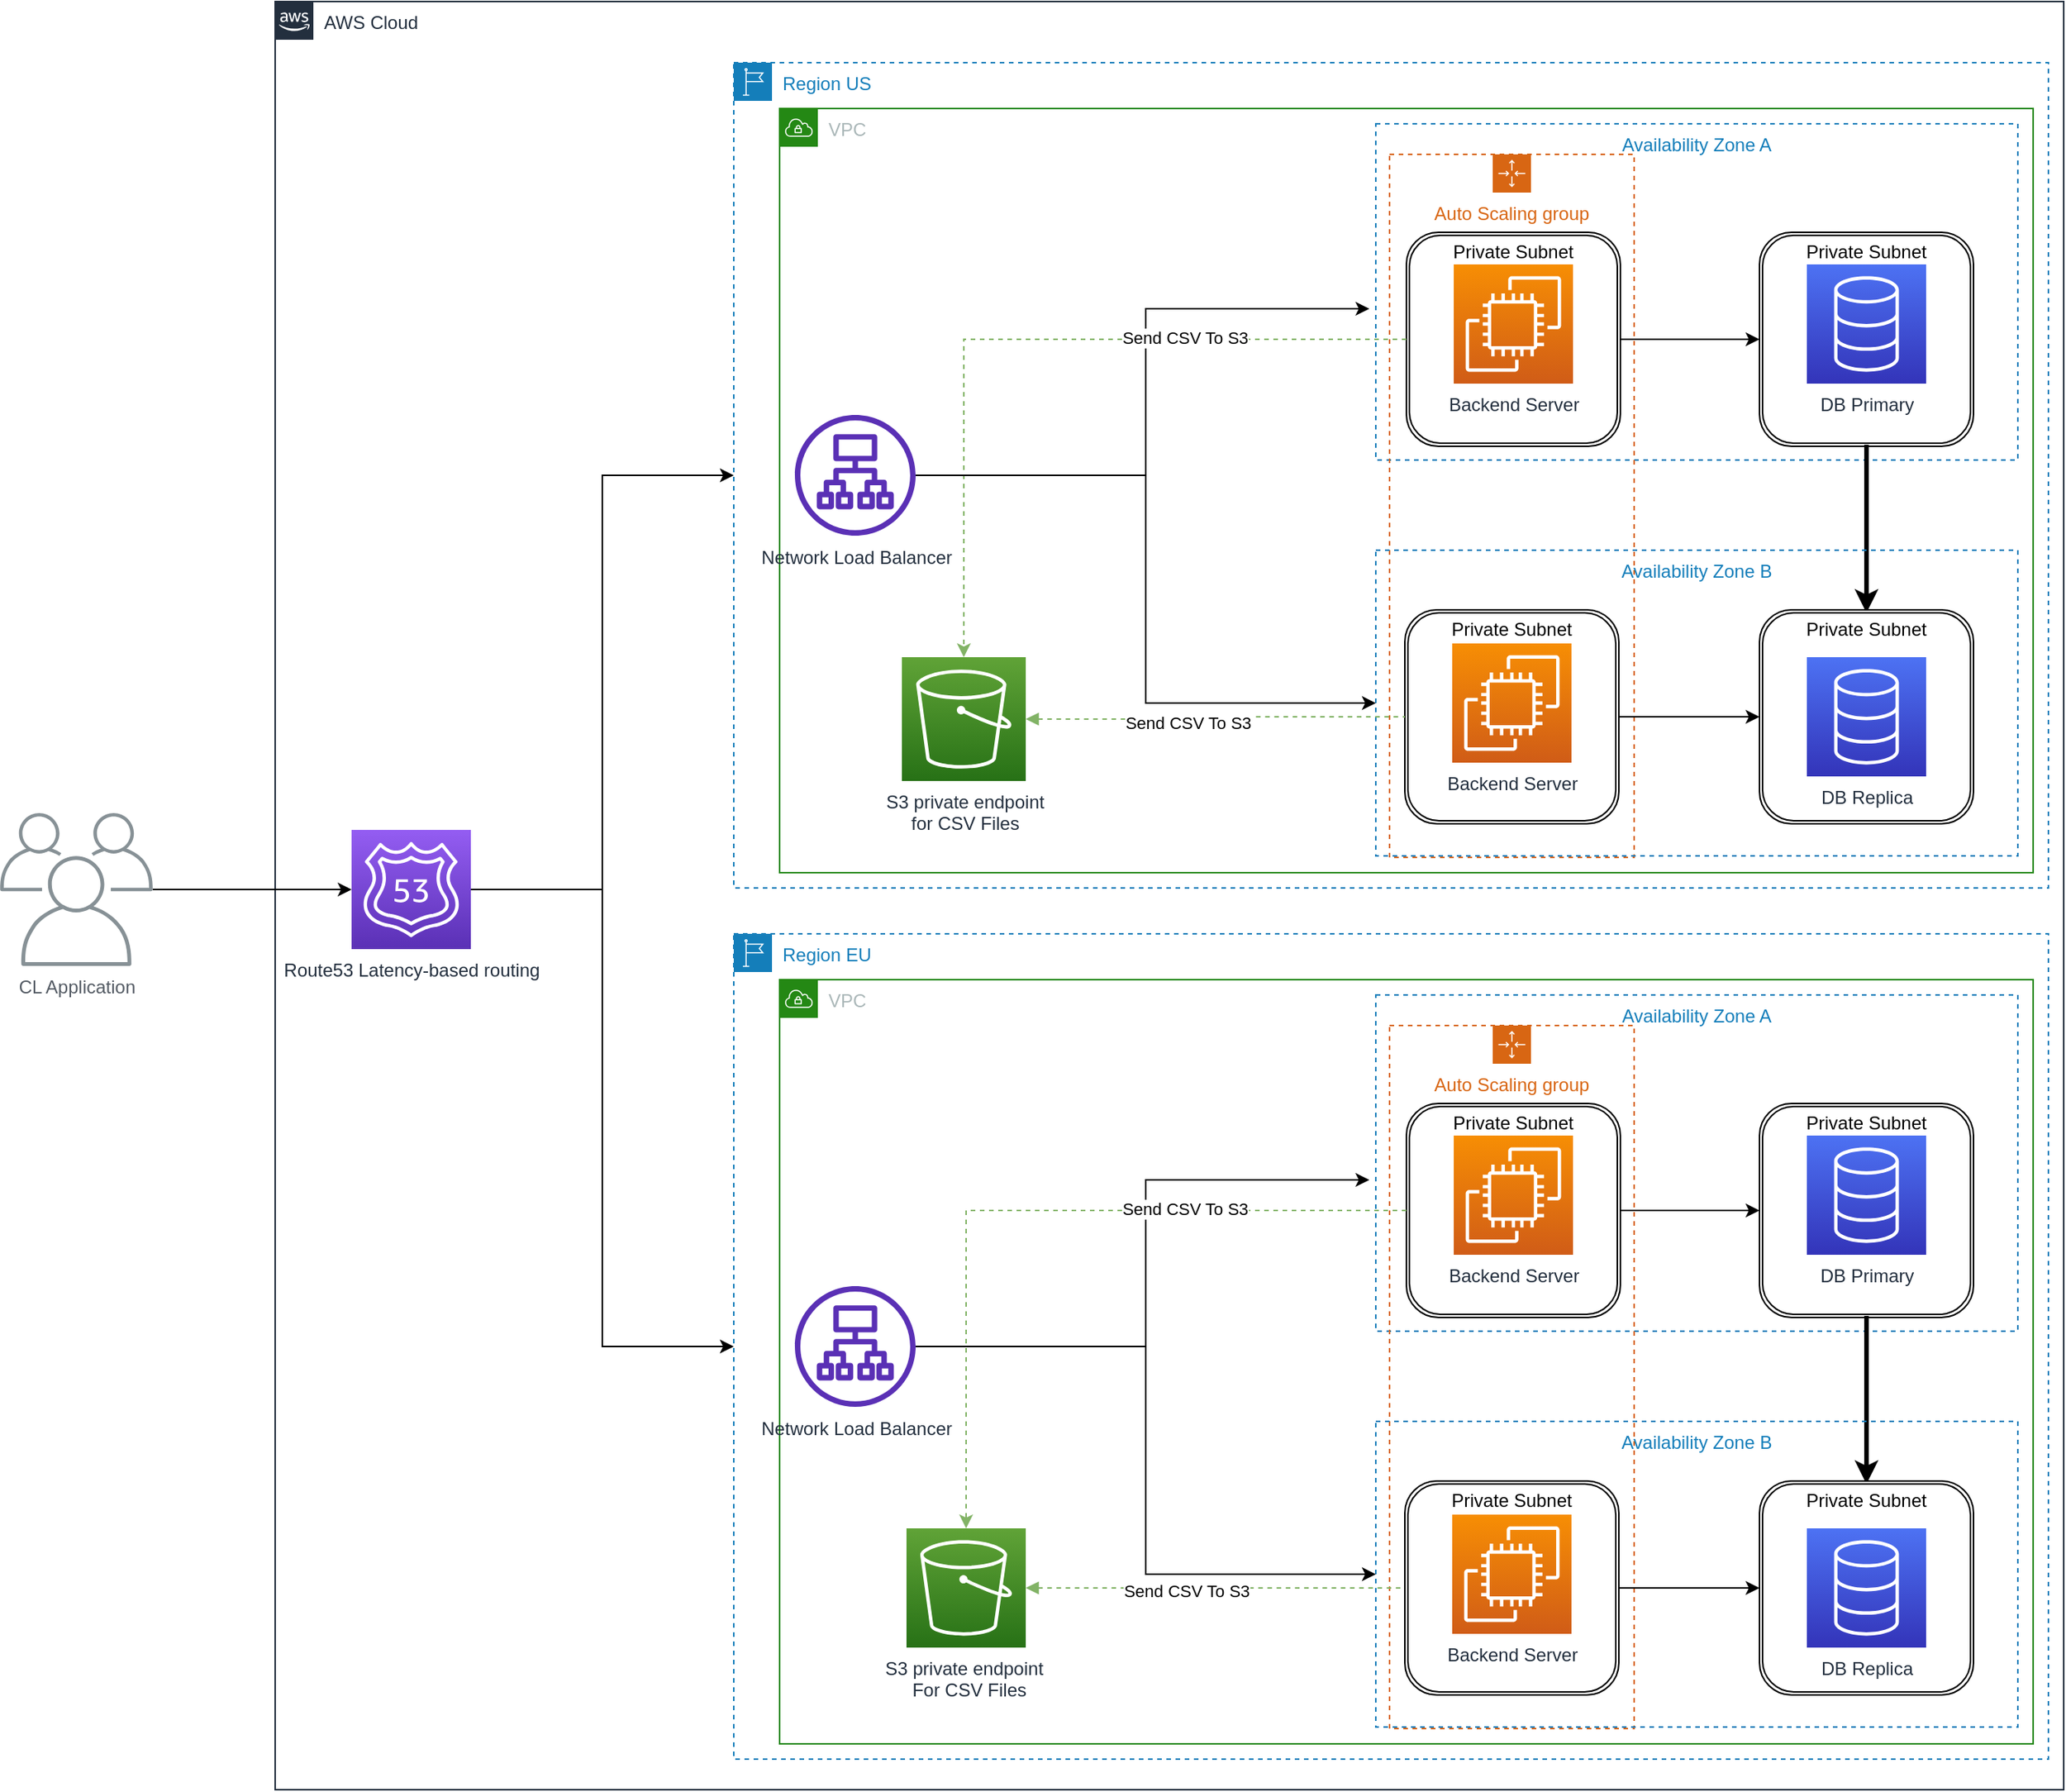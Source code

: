 <mxfile version="14.7.0" type="github">
  <diagram id="Ht1M8jgEwFfnCIfOTk4-" name="Page-1">
    <mxGraphModel dx="2591" dy="1628" grid="1" gridSize="10" guides="1" tooltips="1" connect="1" arrows="1" fold="1" page="1" pageScale="1" pageWidth="1169" pageHeight="827" math="0" shadow="0">
      <root>
        <mxCell id="0" />
        <mxCell id="1" parent="0" />
        <mxCell id="5RreerCTp-6EjilqXyiR-72" value="AWS Cloud" style="points=[[0,0],[0.25,0],[0.5,0],[0.75,0],[1,0],[1,0.25],[1,0.5],[1,0.75],[1,1],[0.75,1],[0.5,1],[0.25,1],[0,1],[0,0.75],[0,0.5],[0,0.25]];outlineConnect=0;gradientColor=none;html=1;whiteSpace=wrap;fontSize=12;fontStyle=0;shape=mxgraph.aws4.group;grIcon=mxgraph.aws4.group_aws_cloud_alt;strokeColor=#232F3E;fillColor=none;verticalAlign=top;align=left;spacingLeft=30;fontColor=#232F3E;dashed=0;" vertex="1" parent="1">
          <mxGeometry x="-10" y="-240" width="1170" height="1170" as="geometry" />
        </mxCell>
        <mxCell id="C6d5AcQ0R9dKY7qDEF7f-19" value="Region US" style="points=[[0,0],[0.25,0],[0.5,0],[0.75,0],[1,0],[1,0.25],[1,0.5],[1,0.75],[1,1],[0.75,1],[0.5,1],[0.25,1],[0,1],[0,0.75],[0,0.5],[0,0.25]];outlineConnect=0;gradientColor=none;html=1;whiteSpace=wrap;fontSize=12;fontStyle=0;shape=mxgraph.aws4.group;grIcon=mxgraph.aws4.group_region;strokeColor=#147EBA;fillColor=none;verticalAlign=top;align=left;spacingLeft=30;fontColor=#147EBA;dashed=1;" vertex="1" parent="1">
          <mxGeometry x="290" y="-200" width="860" height="540" as="geometry" />
        </mxCell>
        <mxCell id="C6d5AcQ0R9dKY7qDEF7f-17" value="VPC" style="points=[[0,0],[0.25,0],[0.5,0],[0.75,0],[1,0],[1,0.25],[1,0.5],[1,0.75],[1,1],[0.75,1],[0.5,1],[0.25,1],[0,1],[0,0.75],[0,0.5],[0,0.25]];outlineConnect=0;gradientColor=none;html=1;whiteSpace=wrap;fontSize=12;fontStyle=0;shape=mxgraph.aws4.group;grIcon=mxgraph.aws4.group_vpc;strokeColor=#248814;fillColor=none;verticalAlign=top;align=left;spacingLeft=30;fontColor=#AAB7B8;dashed=0;" vertex="1" parent="1">
          <mxGeometry x="320" y="-170" width="820" height="500" as="geometry" />
        </mxCell>
        <mxCell id="C6d5AcQ0R9dKY7qDEF7f-21" value="Availability Zone A" style="fillColor=none;strokeColor=#147EBA;dashed=1;verticalAlign=top;fontStyle=0;fontColor=#147EBA;" vertex="1" parent="1">
          <mxGeometry x="710" y="-160" width="420" height="220" as="geometry" />
        </mxCell>
        <mxCell id="5RreerCTp-6EjilqXyiR-7" value="Auto Scaling group" style="points=[[0,0],[0.25,0],[0.5,0],[0.75,0],[1,0],[1,0.25],[1,0.5],[1,0.75],[1,1],[0.75,1],[0.5,1],[0.25,1],[0,1],[0,0.75],[0,0.5],[0,0.25]];outlineConnect=0;gradientColor=none;html=1;whiteSpace=wrap;fontSize=12;fontStyle=0;shape=mxgraph.aws4.groupCenter;grIcon=mxgraph.aws4.group_auto_scaling_group;grStroke=1;strokeColor=#D86613;fillColor=none;verticalAlign=top;align=center;fontColor=#D86613;dashed=1;spacingTop=25;" vertex="1" parent="1">
          <mxGeometry x="719" y="-140" width="160" height="460" as="geometry" />
        </mxCell>
        <mxCell id="5RreerCTp-6EjilqXyiR-69" style="edgeStyle=orthogonalEdgeStyle;rounded=0;sketch=0;jumpStyle=none;orthogonalLoop=1;jettySize=auto;html=1;shadow=0;strokeColor=#000000;strokeWidth=1;" edge="1" parent="1" source="C6d5AcQ0R9dKY7qDEF7f-2" target="C6d5AcQ0R9dKY7qDEF7f-19">
          <mxGeometry relative="1" as="geometry" />
        </mxCell>
        <mxCell id="5RreerCTp-6EjilqXyiR-70" style="edgeStyle=orthogonalEdgeStyle;rounded=0;sketch=0;jumpStyle=none;orthogonalLoop=1;jettySize=auto;html=1;shadow=0;strokeColor=#000000;strokeWidth=1;" edge="1" parent="1" source="C6d5AcQ0R9dKY7qDEF7f-2" target="5RreerCTp-6EjilqXyiR-41">
          <mxGeometry relative="1" as="geometry" />
        </mxCell>
        <mxCell id="C6d5AcQ0R9dKY7qDEF7f-2" value="Route53 Latency-based routing" style="points=[[0,0,0],[0.25,0,0],[0.5,0,0],[0.75,0,0],[1,0,0],[0,1,0],[0.25,1,0],[0.5,1,0],[0.75,1,0],[1,1,0],[0,0.25,0],[0,0.5,0],[0,0.75,0],[1,0.25,0],[1,0.5,0],[1,0.75,0]];outlineConnect=0;fontColor=#232F3E;gradientColor=#945DF2;gradientDirection=north;fillColor=#5A30B5;strokeColor=#ffffff;dashed=0;verticalLabelPosition=bottom;verticalAlign=top;align=center;html=1;fontSize=12;fontStyle=0;aspect=fixed;shape=mxgraph.aws4.resourceIcon;resIcon=mxgraph.aws4.route_53;" vertex="1" parent="1">
          <mxGeometry x="40" y="302" width="78" height="78" as="geometry" />
        </mxCell>
        <mxCell id="5RreerCTp-6EjilqXyiR-32" value="" style="edgeStyle=orthogonalEdgeStyle;rounded=0;orthogonalLoop=1;jettySize=auto;html=1;entryX=-0.01;entryY=0.55;entryDx=0;entryDy=0;entryPerimeter=0;" edge="1" parent="1" source="C6d5AcQ0R9dKY7qDEF7f-6" target="C6d5AcQ0R9dKY7qDEF7f-21">
          <mxGeometry relative="1" as="geometry" />
        </mxCell>
        <mxCell id="C6d5AcQ0R9dKY7qDEF7f-6" value="Network Load Balancer" style="outlineConnect=0;fontColor=#232F3E;gradientColor=none;fillColor=#5A30B5;strokeColor=none;dashed=0;verticalLabelPosition=bottom;verticalAlign=top;align=center;html=1;fontSize=12;fontStyle=0;aspect=fixed;pointerEvents=1;shape=mxgraph.aws4.application_load_balancer;" vertex="1" parent="1">
          <mxGeometry x="330" y="30.5" width="79" height="79" as="geometry" />
        </mxCell>
        <mxCell id="5RreerCTp-6EjilqXyiR-71" style="edgeStyle=orthogonalEdgeStyle;rounded=0;sketch=0;jumpStyle=none;orthogonalLoop=1;jettySize=auto;html=1;shadow=0;strokeColor=#000000;strokeWidth=1;" edge="1" parent="1" source="C6d5AcQ0R9dKY7qDEF7f-12" target="C6d5AcQ0R9dKY7qDEF7f-2">
          <mxGeometry relative="1" as="geometry" />
        </mxCell>
        <mxCell id="C6d5AcQ0R9dKY7qDEF7f-12" value="CL Application" style="outlineConnect=0;gradientColor=none;fontColor=#545B64;strokeColor=none;fillColor=#879196;dashed=0;verticalLabelPosition=bottom;verticalAlign=top;align=center;html=1;fontSize=12;fontStyle=0;aspect=fixed;shape=mxgraph.aws4.illustration_users;pointerEvents=1" vertex="1" parent="1">
          <mxGeometry x="-190" y="291" width="100" height="100" as="geometry" />
        </mxCell>
        <mxCell id="5RreerCTp-6EjilqXyiR-23" value="" style="edgeStyle=orthogonalEdgeStyle;rounded=0;orthogonalLoop=1;jettySize=auto;html=1;" edge="1" parent="1" source="5RreerCTp-6EjilqXyiR-3" target="5RreerCTp-6EjilqXyiR-4">
          <mxGeometry relative="1" as="geometry" />
        </mxCell>
        <mxCell id="5RreerCTp-6EjilqXyiR-3" value="Private Subnet&lt;br&gt;&lt;br&gt;&lt;br&gt;&lt;br&gt;&lt;br&gt;&lt;br&gt;&lt;br&gt;&lt;br&gt;&lt;br&gt;" style="shape=ext;double=1;rounded=1;whiteSpace=wrap;html=1;direction=south;" vertex="1" parent="1">
          <mxGeometry x="730" y="-89" width="140" height="140" as="geometry" />
        </mxCell>
        <mxCell id="5RreerCTp-6EjilqXyiR-4" value="Private Subnet&lt;br&gt;&lt;br&gt;&lt;br&gt;&lt;br&gt;&lt;br&gt;&lt;br&gt;&lt;br&gt;&lt;br&gt;&lt;br&gt;" style="shape=ext;double=1;rounded=1;whiteSpace=wrap;html=1;direction=south;" vertex="1" parent="1">
          <mxGeometry x="961" y="-89" width="140" height="140" as="geometry" />
        </mxCell>
        <mxCell id="5RreerCTp-6EjilqXyiR-5" value="Backend Server" style="points=[[0,0,0],[0.25,0,0],[0.5,0,0],[0.75,0,0],[1,0,0],[0,1,0],[0.25,1,0],[0.5,1,0],[0.75,1,0],[1,1,0],[0,0.25,0],[0,0.5,0],[0,0.75,0],[1,0.25,0],[1,0.5,0],[1,0.75,0]];outlineConnect=0;fontColor=#232F3E;gradientColor=#F78E04;gradientDirection=north;fillColor=#D05C17;strokeColor=#ffffff;dashed=0;verticalLabelPosition=bottom;verticalAlign=top;align=center;html=1;fontSize=12;fontStyle=0;aspect=fixed;shape=mxgraph.aws4.resourceIcon;resIcon=mxgraph.aws4.ec2;" vertex="1" parent="1">
          <mxGeometry x="761" y="-68" width="78" height="78" as="geometry" />
        </mxCell>
        <mxCell id="5RreerCTp-6EjilqXyiR-37" value="" style="edgeStyle=orthogonalEdgeStyle;rounded=0;orthogonalLoop=1;jettySize=auto;html=1;strokeWidth=3;" edge="1" parent="1">
          <mxGeometry relative="1" as="geometry">
            <mxPoint x="1031" y="50" as="sourcePoint" />
            <mxPoint x="1031" y="160" as="targetPoint" />
          </mxGeometry>
        </mxCell>
        <mxCell id="5RreerCTp-6EjilqXyiR-8" value="DB Primary" style="points=[[0,0,0],[0.25,0,0],[0.5,0,0],[0.75,0,0],[1,0,0],[0,1,0],[0.25,1,0],[0.5,1,0],[0.75,1,0],[1,1,0],[0,0.25,0],[0,0.5,0],[0,0.75,0],[1,0.25,0],[1,0.5,0],[1,0.75,0]];outlineConnect=0;fontColor=#232F3E;gradientColor=#4D72F3;gradientDirection=north;fillColor=#3334B9;strokeColor=#ffffff;dashed=0;verticalLabelPosition=bottom;verticalAlign=top;align=center;html=1;fontSize=12;fontStyle=0;aspect=fixed;shape=mxgraph.aws4.resourceIcon;resIcon=mxgraph.aws4.database;" vertex="1" parent="1">
          <mxGeometry x="992" y="-68" width="78" height="78" as="geometry" />
        </mxCell>
        <mxCell id="5RreerCTp-6EjilqXyiR-12" value="Availability Zone B" style="fillColor=none;strokeColor=#147EBA;dashed=1;verticalAlign=top;fontStyle=0;fontColor=#147EBA;" vertex="1" parent="1">
          <mxGeometry x="710" y="119" width="420" height="200" as="geometry" />
        </mxCell>
        <mxCell id="5RreerCTp-6EjilqXyiR-17" value="Private Subnet&lt;br&gt;&lt;br&gt;&lt;br&gt;&lt;br&gt;&lt;br&gt;&lt;br&gt;&lt;br&gt;&lt;br&gt;&lt;br&gt;" style="shape=ext;double=1;rounded=1;whiteSpace=wrap;html=1;direction=south;" vertex="1" parent="1">
          <mxGeometry x="961" y="158" width="140" height="140" as="geometry" />
        </mxCell>
        <mxCell id="5RreerCTp-6EjilqXyiR-18" value="DB Replica" style="points=[[0,0,0],[0.25,0,0],[0.5,0,0],[0.75,0,0],[1,0,0],[0,1,0],[0.25,1,0],[0.5,1,0],[0.75,1,0],[1,1,0],[0,0.25,0],[0,0.5,0],[0,0.75,0],[1,0.25,0],[1,0.5,0],[1,0.75,0]];outlineConnect=0;fontColor=#232F3E;gradientColor=#4D72F3;gradientDirection=north;fillColor=#3334B9;strokeColor=#ffffff;dashed=0;verticalLabelPosition=bottom;verticalAlign=top;align=center;html=1;fontSize=12;fontStyle=0;aspect=fixed;shape=mxgraph.aws4.resourceIcon;resIcon=mxgraph.aws4.database;" vertex="1" parent="1">
          <mxGeometry x="992" y="189" width="78" height="78" as="geometry" />
        </mxCell>
        <mxCell id="5RreerCTp-6EjilqXyiR-24" value="" style="edgeStyle=orthogonalEdgeStyle;rounded=0;orthogonalLoop=1;jettySize=auto;html=1;" edge="1" parent="1" source="5RreerCTp-6EjilqXyiR-19" target="5RreerCTp-6EjilqXyiR-17">
          <mxGeometry relative="1" as="geometry" />
        </mxCell>
        <mxCell id="5RreerCTp-6EjilqXyiR-19" value="Private Subnet&lt;br&gt;&lt;br&gt;&lt;br&gt;&lt;br&gt;&lt;br&gt;&lt;br&gt;&lt;br&gt;&lt;br&gt;&lt;br&gt;" style="shape=ext;double=1;rounded=1;whiteSpace=wrap;html=1;direction=south;" vertex="1" parent="1">
          <mxGeometry x="729" y="158" width="140" height="140" as="geometry" />
        </mxCell>
        <mxCell id="5RreerCTp-6EjilqXyiR-20" value="Backend Server" style="points=[[0,0,0],[0.25,0,0],[0.5,0,0],[0.75,0,0],[1,0,0],[0,1,0],[0.25,1,0],[0.5,1,0],[0.75,1,0],[1,1,0],[0,0.25,0],[0,0.5,0],[0,0.75,0],[1,0.25,0],[1,0.5,0],[1,0.75,0]];outlineConnect=0;fontColor=#232F3E;gradientColor=#F78E04;gradientDirection=north;fillColor=#D05C17;strokeColor=#ffffff;dashed=0;verticalLabelPosition=bottom;verticalAlign=top;align=center;html=1;fontSize=12;fontStyle=0;aspect=fixed;shape=mxgraph.aws4.resourceIcon;resIcon=mxgraph.aws4.ec2;" vertex="1" parent="1">
          <mxGeometry x="760" y="180" width="78" height="78" as="geometry" />
        </mxCell>
        <mxCell id="5RreerCTp-6EjilqXyiR-21" value="S3 private endpoint &lt;br&gt;for CSV Files" style="points=[[0,0,0],[0.25,0,0],[0.5,0,0],[0.75,0,0],[1,0,0],[0,1,0],[0.25,1,0],[0.5,1,0],[0.75,1,0],[1,1,0],[0,0.25,0],[0,0.5,0],[0,0.75,0],[1,0.25,0],[1,0.5,0],[1,0.75,0]];outlineConnect=0;fontColor=#232F3E;gradientColor=#60A337;gradientDirection=north;fillColor=#277116;strokeColor=#ffffff;dashed=0;verticalLabelPosition=bottom;verticalAlign=top;align=center;html=1;fontSize=12;fontStyle=0;aspect=fixed;shape=mxgraph.aws4.resourceIcon;resIcon=mxgraph.aws4.s3;" vertex="1" parent="1">
          <mxGeometry x="400" y="189" width="81" height="81" as="geometry" />
        </mxCell>
        <mxCell id="5RreerCTp-6EjilqXyiR-26" value="" style="edgeStyle=orthogonalEdgeStyle;html=1;endArrow=none;elbow=vertical;startArrow=block;startFill=1;strokeColor=#82b366;rounded=0;entryX=0.5;entryY=1;entryDx=0;entryDy=0;exitX=1;exitY=0.5;exitDx=0;exitDy=0;exitPerimeter=0;dashed=1;fillColor=#d5e8d4;" edge="1" parent="1" source="5RreerCTp-6EjilqXyiR-21" target="5RreerCTp-6EjilqXyiR-19">
          <mxGeometry width="100" relative="1" as="geometry">
            <mxPoint x="630" y="230" as="sourcePoint" />
            <mxPoint x="630" y="100" as="targetPoint" />
          </mxGeometry>
        </mxCell>
        <mxCell id="5RreerCTp-6EjilqXyiR-40" value="Send CSV To S3" style="edgeLabel;html=1;align=center;verticalAlign=middle;resizable=0;points=[];" vertex="1" connectable="0" parent="5RreerCTp-6EjilqXyiR-26">
          <mxGeometry x="-0.153" y="-2" relative="1" as="geometry">
            <mxPoint as="offset" />
          </mxGeometry>
        </mxCell>
        <mxCell id="5RreerCTp-6EjilqXyiR-29" value="" style="edgeStyle=segmentEdgeStyle;endArrow=classic;html=1;exitX=0.5;exitY=1;exitDx=0;exitDy=0;entryX=0.5;entryY=0;entryDx=0;entryDy=0;entryPerimeter=0;jumpStyle=none;shadow=0;sketch=0;rounded=0;strokeColor=#82b366;fillColor=#d5e8d4;dashed=1;" edge="1" parent="1" source="5RreerCTp-6EjilqXyiR-3" target="5RreerCTp-6EjilqXyiR-21">
          <mxGeometry width="50" height="50" relative="1" as="geometry">
            <mxPoint x="530" y="20" as="sourcePoint" />
            <mxPoint x="580" y="-30" as="targetPoint" />
          </mxGeometry>
        </mxCell>
        <mxCell id="5RreerCTp-6EjilqXyiR-39" value="Send CSV To S3" style="edgeLabel;html=1;align=center;verticalAlign=middle;resizable=0;points=[];" vertex="1" connectable="0" parent="5RreerCTp-6EjilqXyiR-29">
          <mxGeometry x="-0.415" y="-1" relative="1" as="geometry">
            <mxPoint as="offset" />
          </mxGeometry>
        </mxCell>
        <mxCell id="5RreerCTp-6EjilqXyiR-33" value="" style="edgeStyle=orthogonalEdgeStyle;rounded=0;orthogonalLoop=1;jettySize=auto;html=1;entryX=0;entryY=0.5;entryDx=0;entryDy=0;" edge="1" parent="1" source="C6d5AcQ0R9dKY7qDEF7f-6" target="5RreerCTp-6EjilqXyiR-12">
          <mxGeometry relative="1" as="geometry">
            <mxPoint x="630.599" y="267" as="sourcePoint" />
            <mxPoint x="687.4" y="147.5" as="targetPoint" />
          </mxGeometry>
        </mxCell>
        <mxCell id="5RreerCTp-6EjilqXyiR-41" value="Region EU" style="points=[[0,0],[0.25,0],[0.5,0],[0.75,0],[1,0],[1,0.25],[1,0.5],[1,0.75],[1,1],[0.75,1],[0.5,1],[0.25,1],[0,1],[0,0.75],[0,0.5],[0,0.25]];outlineConnect=0;gradientColor=none;html=1;whiteSpace=wrap;fontSize=12;fontStyle=0;shape=mxgraph.aws4.group;grIcon=mxgraph.aws4.group_region;strokeColor=#147EBA;fillColor=none;verticalAlign=top;align=left;spacingLeft=30;fontColor=#147EBA;dashed=1;" vertex="1" parent="1">
          <mxGeometry x="290" y="370" width="860" height="540" as="geometry" />
        </mxCell>
        <mxCell id="5RreerCTp-6EjilqXyiR-42" value="VPC" style="points=[[0,0],[0.25,0],[0.5,0],[0.75,0],[1,0],[1,0.25],[1,0.5],[1,0.75],[1,1],[0.75,1],[0.5,1],[0.25,1],[0,1],[0,0.75],[0,0.5],[0,0.25]];outlineConnect=0;gradientColor=none;html=1;whiteSpace=wrap;fontSize=12;fontStyle=0;shape=mxgraph.aws4.group;grIcon=mxgraph.aws4.group_vpc;strokeColor=#248814;fillColor=none;verticalAlign=top;align=left;spacingLeft=30;fontColor=#AAB7B8;dashed=0;" vertex="1" parent="1">
          <mxGeometry x="320" y="400" width="820" height="500" as="geometry" />
        </mxCell>
        <mxCell id="5RreerCTp-6EjilqXyiR-43" value="Availability Zone A" style="fillColor=none;strokeColor=#147EBA;dashed=1;verticalAlign=top;fontStyle=0;fontColor=#147EBA;" vertex="1" parent="1">
          <mxGeometry x="710" y="410" width="420" height="220" as="geometry" />
        </mxCell>
        <mxCell id="5RreerCTp-6EjilqXyiR-44" value="Auto Scaling group" style="points=[[0,0],[0.25,0],[0.5,0],[0.75,0],[1,0],[1,0.25],[1,0.5],[1,0.75],[1,1],[0.75,1],[0.5,1],[0.25,1],[0,1],[0,0.75],[0,0.5],[0,0.25]];outlineConnect=0;gradientColor=none;html=1;whiteSpace=wrap;fontSize=12;fontStyle=0;shape=mxgraph.aws4.groupCenter;grIcon=mxgraph.aws4.group_auto_scaling_group;grStroke=1;strokeColor=#D86613;fillColor=none;verticalAlign=top;align=center;fontColor=#D86613;dashed=1;spacingTop=25;" vertex="1" parent="1">
          <mxGeometry x="719" y="430" width="160" height="460" as="geometry" />
        </mxCell>
        <mxCell id="5RreerCTp-6EjilqXyiR-45" value="" style="edgeStyle=orthogonalEdgeStyle;rounded=0;orthogonalLoop=1;jettySize=auto;html=1;entryX=-0.01;entryY=0.55;entryDx=0;entryDy=0;entryPerimeter=0;" edge="1" parent="1" source="5RreerCTp-6EjilqXyiR-46" target="5RreerCTp-6EjilqXyiR-43">
          <mxGeometry relative="1" as="geometry" />
        </mxCell>
        <mxCell id="5RreerCTp-6EjilqXyiR-46" value="Network Load Balancer" style="outlineConnect=0;fontColor=#232F3E;gradientColor=none;fillColor=#5A30B5;strokeColor=none;dashed=0;verticalLabelPosition=bottom;verticalAlign=top;align=center;html=1;fontSize=12;fontStyle=0;aspect=fixed;pointerEvents=1;shape=mxgraph.aws4.application_load_balancer;" vertex="1" parent="1">
          <mxGeometry x="330" y="600.5" width="79" height="79" as="geometry" />
        </mxCell>
        <mxCell id="5RreerCTp-6EjilqXyiR-47" value="" style="edgeStyle=orthogonalEdgeStyle;rounded=0;orthogonalLoop=1;jettySize=auto;html=1;" edge="1" parent="1" source="5RreerCTp-6EjilqXyiR-48" target="5RreerCTp-6EjilqXyiR-49">
          <mxGeometry relative="1" as="geometry" />
        </mxCell>
        <mxCell id="5RreerCTp-6EjilqXyiR-48" value="Private Subnet&lt;br&gt;&lt;br&gt;&lt;br&gt;&lt;br&gt;&lt;br&gt;&lt;br&gt;&lt;br&gt;&lt;br&gt;&lt;br&gt;" style="shape=ext;double=1;rounded=1;whiteSpace=wrap;html=1;direction=south;" vertex="1" parent="1">
          <mxGeometry x="730" y="481" width="140" height="140" as="geometry" />
        </mxCell>
        <mxCell id="5RreerCTp-6EjilqXyiR-49" value="Private Subnet&lt;br&gt;&lt;br&gt;&lt;br&gt;&lt;br&gt;&lt;br&gt;&lt;br&gt;&lt;br&gt;&lt;br&gt;&lt;br&gt;" style="shape=ext;double=1;rounded=1;whiteSpace=wrap;html=1;direction=south;" vertex="1" parent="1">
          <mxGeometry x="961" y="481" width="140" height="140" as="geometry" />
        </mxCell>
        <mxCell id="5RreerCTp-6EjilqXyiR-50" value="Backend Server" style="points=[[0,0,0],[0.25,0,0],[0.5,0,0],[0.75,0,0],[1,0,0],[0,1,0],[0.25,1,0],[0.5,1,0],[0.75,1,0],[1,1,0],[0,0.25,0],[0,0.5,0],[0,0.75,0],[1,0.25,0],[1,0.5,0],[1,0.75,0]];outlineConnect=0;fontColor=#232F3E;gradientColor=#F78E04;gradientDirection=north;fillColor=#D05C17;strokeColor=#ffffff;dashed=0;verticalLabelPosition=bottom;verticalAlign=top;align=center;html=1;fontSize=12;fontStyle=0;aspect=fixed;shape=mxgraph.aws4.resourceIcon;resIcon=mxgraph.aws4.ec2;" vertex="1" parent="1">
          <mxGeometry x="761" y="502" width="78" height="78" as="geometry" />
        </mxCell>
        <mxCell id="5RreerCTp-6EjilqXyiR-51" value="" style="edgeStyle=orthogonalEdgeStyle;rounded=0;orthogonalLoop=1;jettySize=auto;html=1;strokeWidth=3;" edge="1" parent="1">
          <mxGeometry relative="1" as="geometry">
            <mxPoint x="1031" y="620" as="sourcePoint" />
            <mxPoint x="1031" y="730" as="targetPoint" />
          </mxGeometry>
        </mxCell>
        <mxCell id="5RreerCTp-6EjilqXyiR-52" value="DB Primary" style="points=[[0,0,0],[0.25,0,0],[0.5,0,0],[0.75,0,0],[1,0,0],[0,1,0],[0.25,1,0],[0.5,1,0],[0.75,1,0],[1,1,0],[0,0.25,0],[0,0.5,0],[0,0.75,0],[1,0.25,0],[1,0.5,0],[1,0.75,0]];outlineConnect=0;fontColor=#232F3E;gradientColor=#4D72F3;gradientDirection=north;fillColor=#3334B9;strokeColor=#ffffff;dashed=0;verticalLabelPosition=bottom;verticalAlign=top;align=center;html=1;fontSize=12;fontStyle=0;aspect=fixed;shape=mxgraph.aws4.resourceIcon;resIcon=mxgraph.aws4.database;" vertex="1" parent="1">
          <mxGeometry x="992" y="502" width="78" height="78" as="geometry" />
        </mxCell>
        <mxCell id="5RreerCTp-6EjilqXyiR-57" value="Availability Zone B" style="fillColor=none;strokeColor=#147EBA;dashed=1;verticalAlign=top;fontStyle=0;fontColor=#147EBA;" vertex="1" parent="1">
          <mxGeometry x="710" y="689" width="420" height="200" as="geometry" />
        </mxCell>
        <mxCell id="5RreerCTp-6EjilqXyiR-58" value="Private Subnet&lt;br&gt;&lt;br&gt;&lt;br&gt;&lt;br&gt;&lt;br&gt;&lt;br&gt;&lt;br&gt;&lt;br&gt;&lt;br&gt;" style="shape=ext;double=1;rounded=1;whiteSpace=wrap;html=1;direction=south;" vertex="1" parent="1">
          <mxGeometry x="961" y="728" width="140" height="140" as="geometry" />
        </mxCell>
        <mxCell id="5RreerCTp-6EjilqXyiR-59" value="DB Replica" style="points=[[0,0,0],[0.25,0,0],[0.5,0,0],[0.75,0,0],[1,0,0],[0,1,0],[0.25,1,0],[0.5,1,0],[0.75,1,0],[1,1,0],[0,0.25,0],[0,0.5,0],[0,0.75,0],[1,0.25,0],[1,0.5,0],[1,0.75,0]];outlineConnect=0;fontColor=#232F3E;gradientColor=#4D72F3;gradientDirection=north;fillColor=#3334B9;strokeColor=#ffffff;dashed=0;verticalLabelPosition=bottom;verticalAlign=top;align=center;html=1;fontSize=12;fontStyle=0;aspect=fixed;shape=mxgraph.aws4.resourceIcon;resIcon=mxgraph.aws4.database;" vertex="1" parent="1">
          <mxGeometry x="992" y="759" width="78" height="78" as="geometry" />
        </mxCell>
        <mxCell id="5RreerCTp-6EjilqXyiR-60" value="" style="edgeStyle=orthogonalEdgeStyle;rounded=0;orthogonalLoop=1;jettySize=auto;html=1;" edge="1" parent="1" source="5RreerCTp-6EjilqXyiR-61" target="5RreerCTp-6EjilqXyiR-58">
          <mxGeometry relative="1" as="geometry" />
        </mxCell>
        <mxCell id="5RreerCTp-6EjilqXyiR-61" value="Private Subnet&lt;br&gt;&lt;br&gt;&lt;br&gt;&lt;br&gt;&lt;br&gt;&lt;br&gt;&lt;br&gt;&lt;br&gt;&lt;br&gt;" style="shape=ext;double=1;rounded=1;whiteSpace=wrap;html=1;direction=south;" vertex="1" parent="1">
          <mxGeometry x="729" y="728" width="140" height="140" as="geometry" />
        </mxCell>
        <mxCell id="5RreerCTp-6EjilqXyiR-62" value="Backend Server" style="points=[[0,0,0],[0.25,0,0],[0.5,0,0],[0.75,0,0],[1,0,0],[0,1,0],[0.25,1,0],[0.5,1,0],[0.75,1,0],[1,1,0],[0,0.25,0],[0,0.5,0],[0,0.75,0],[1,0.25,0],[1,0.5,0],[1,0.75,0]];outlineConnect=0;fontColor=#232F3E;gradientColor=#F78E04;gradientDirection=north;fillColor=#D05C17;strokeColor=#ffffff;dashed=0;verticalLabelPosition=bottom;verticalAlign=top;align=center;html=1;fontSize=12;fontStyle=0;aspect=fixed;shape=mxgraph.aws4.resourceIcon;resIcon=mxgraph.aws4.ec2;" vertex="1" parent="1">
          <mxGeometry x="760" y="750" width="78" height="78" as="geometry" />
        </mxCell>
        <mxCell id="5RreerCTp-6EjilqXyiR-63" value="S3 private endpoint&amp;nbsp;&lt;br&gt;&amp;nbsp;For CSV Files" style="points=[[0,0,0],[0.25,0,0],[0.5,0,0],[0.75,0,0],[1,0,0],[0,1,0],[0.25,1,0],[0.5,1,0],[0.75,1,0],[1,1,0],[0,0.25,0],[0,0.5,0],[0,0.75,0],[1,0.25,0],[1,0.5,0],[1,0.75,0]];outlineConnect=0;fontColor=#232F3E;gradientColor=#60A337;gradientDirection=north;fillColor=#277116;strokeColor=#ffffff;dashed=0;verticalLabelPosition=bottom;verticalAlign=top;align=center;html=1;fontSize=12;fontStyle=0;aspect=fixed;shape=mxgraph.aws4.resourceIcon;resIcon=mxgraph.aws4.s3;" vertex="1" parent="1">
          <mxGeometry x="403" y="759" width="78" height="78" as="geometry" />
        </mxCell>
        <mxCell id="5RreerCTp-6EjilqXyiR-64" value="" style="edgeStyle=orthogonalEdgeStyle;html=1;endArrow=none;elbow=vertical;startArrow=block;startFill=1;strokeColor=#82b366;rounded=0;entryX=0.5;entryY=1;entryDx=0;entryDy=0;exitX=1;exitY=0.5;exitDx=0;exitDy=0;exitPerimeter=0;dashed=1;fillColor=#d5e8d4;" edge="1" parent="1" source="5RreerCTp-6EjilqXyiR-63" target="5RreerCTp-6EjilqXyiR-61">
          <mxGeometry width="100" relative="1" as="geometry">
            <mxPoint x="630" y="800" as="sourcePoint" />
            <mxPoint x="630" y="670" as="targetPoint" />
          </mxGeometry>
        </mxCell>
        <mxCell id="5RreerCTp-6EjilqXyiR-65" value="Send CSV To S3" style="edgeLabel;html=1;align=center;verticalAlign=middle;resizable=0;points=[];" vertex="1" connectable="0" parent="5RreerCTp-6EjilqXyiR-64">
          <mxGeometry x="-0.153" y="-2" relative="1" as="geometry">
            <mxPoint as="offset" />
          </mxGeometry>
        </mxCell>
        <mxCell id="5RreerCTp-6EjilqXyiR-66" value="" style="edgeStyle=segmentEdgeStyle;endArrow=classic;html=1;exitX=0.5;exitY=1;exitDx=0;exitDy=0;entryX=0.5;entryY=0;entryDx=0;entryDy=0;entryPerimeter=0;jumpStyle=none;shadow=0;sketch=0;rounded=0;strokeColor=#82b366;fillColor=#d5e8d4;dashed=1;" edge="1" parent="1" source="5RreerCTp-6EjilqXyiR-48" target="5RreerCTp-6EjilqXyiR-63">
          <mxGeometry width="50" height="50" relative="1" as="geometry">
            <mxPoint x="530" y="590" as="sourcePoint" />
            <mxPoint x="580" y="540" as="targetPoint" />
          </mxGeometry>
        </mxCell>
        <mxCell id="5RreerCTp-6EjilqXyiR-67" value="Send CSV To S3" style="edgeLabel;html=1;align=center;verticalAlign=middle;resizable=0;points=[];" vertex="1" connectable="0" parent="5RreerCTp-6EjilqXyiR-66">
          <mxGeometry x="-0.415" y="-1" relative="1" as="geometry">
            <mxPoint as="offset" />
          </mxGeometry>
        </mxCell>
        <mxCell id="5RreerCTp-6EjilqXyiR-68" value="" style="edgeStyle=orthogonalEdgeStyle;rounded=0;orthogonalLoop=1;jettySize=auto;html=1;entryX=0;entryY=0.5;entryDx=0;entryDy=0;" edge="1" parent="1" source="5RreerCTp-6EjilqXyiR-46" target="5RreerCTp-6EjilqXyiR-57">
          <mxGeometry relative="1" as="geometry">
            <mxPoint x="630.599" y="837" as="sourcePoint" />
            <mxPoint x="687.4" y="717.5" as="targetPoint" />
          </mxGeometry>
        </mxCell>
      </root>
    </mxGraphModel>
  </diagram>
</mxfile>
